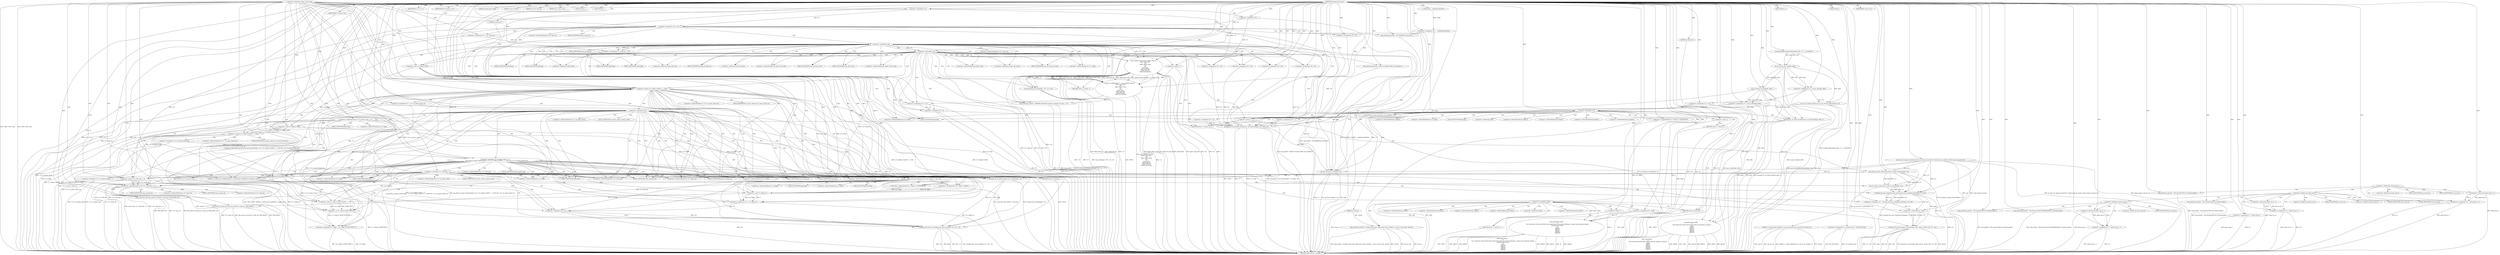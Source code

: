 digraph hostapd_notif_assoc {  
"1000116" [label = "(METHOD,hostapd_notif_assoc)" ]
"1000608" [label = "(METHOD_RETURN,int __fastcall)" ]
"1000117" [label = "(PARAM,hostapd_data *hapd)" ]
"1000118" [label = "(PARAM,const u8 *addr)" ]
"1000119" [label = "(PARAM,const u8 *req_ies)" ]
"1000120" [label = "(PARAM,size_t req_ies_len)" ]
"1000121" [label = "(PARAM,int reassoc)" ]
"1000138" [label = "(<operator>.assignment,v24 = __readfsqword(0x28u))" ]
"1000140" [label = "(__readfsqword,__readfsqword(0x28u))" ]
"1000143" [label = "(<operator>.logicalNot,!addr)" ]
"1000146" [label = "(wpa_printf,wpa_printf(2, \"hostapd_notif_assoc: Skip event with no address\", req_ies, req_ies_len, reassoc))" ]
"1000152" [label = "(RETURN,return -1;,return -1;)" ]
"1000153" [label = "(<operator>.minus,-1)" ]
"1000155" [label = "(<operator>.assignment,v9 = *addr)" ]
"1000160" [label = "(wpa_printf,wpa_printf(\n      2,\n      \"%s: Invalid SA=%02x:%02x:%02x:%02x:%02x:%02x in received indication - ignore this indication silently\",\n      \"hostapd_notif_assoc\",\n      v9,\n      addr[1],\n      addr[2],\n      addr[3],\n      addr[4],\n      addr[5]))" ]
"1000180" [label = "(RETURN,return 0;,return 0;)" ]
"1000181" [label = "(LITERAL,0,return 0;)" ]
"1000182" [label = "(hostapd_logger,hostapd_logger(hapd, addr, 1u, 2, \"associated\"))" ]
"1000188" [label = "(ieee802_11_parse_elems,ieee802_11_parse_elems(req_ies, req_ies_len, &elems, 0))" ]
"1000199" [label = "(<operator>.assignment,v12 = elems.wps_ie - 2)" ]
"1000201" [label = "(<operator>.subtraction,elems.wps_ie - 2)" ]
"1000206" [label = "(IDENTIFIER,L,)" ]
"1000207" [label = "(wpa_printf,wpa_printf(2, \"STA included WPS IE in (Re)AssocReq\"))" ]
"1000216" [label = "(<operator>.assignment,v12 = elems.rsn_ie - 2)" ]
"1000218" [label = "(<operator>.subtraction,elems.rsn_ie - 2)" ]
"1000223" [label = "(IDENTIFIER,L,)" ]
"1000224" [label = "(wpa_printf,wpa_printf(2, \"STA included RSN IE in (Re)AssocReq\"))" ]
"1000229" [label = "(<operator>.assignment,v12 = elems.wpa_ie)" ]
"1000239" [label = "(<operator>.assignment,v12 = elems.wpa_ie - 2)" ]
"1000241" [label = "(<operator>.subtraction,elems.wpa_ie - 2)" ]
"1000246" [label = "(IDENTIFIER,L,)" ]
"1000247" [label = "(wpa_printf,wpa_printf(2, \"STA included WPA IE in (Re)AssocReq\"))" ]
"1000252" [label = "(wpa_printf,wpa_printf(2, \"STA did not include WPS/RSN/WPA IE in (Re)AssocReq\"))" ]
"1000255" [label = "(IDENTIFIER,L,)" ]
"1000256" [label = "(<operator>.assignment,v14 = ap_get_sta(hapd, addr))" ]
"1000258" [label = "(ap_get_sta,ap_get_sta(hapd, addr))" ]
"1000261" [label = "(<operator>.assignment,v15 = v14)" ]
"1000265" [label = "(IDENTIFIER,v14,if ( v14 ))" ]
"1000267" [label = "(ap_sta_no_session_timeout,ap_sta_no_session_timeout(hapd, v14))" ]
"1000270" [label = "(accounting_sta_stop,accounting_sta_stop(hapd, v15))" ]
"1000273" [label = "(<operator>.assignment,v15->timeout_next = STA_NULLFUNC)" ]
"1000280" [label = "(<operator>.assignment,v15 = ap_sta_add(hapd, addr))" ]
"1000282" [label = "(ap_sta_add,ap_sta_add(hapd, addr))" ]
"1000286" [label = "(<operator>.logicalNot,!v15)" ]
"1000289" [label = "(hostapd_drv_sta_disassoc,hostapd_drv_sta_disassoc(hapd, addr, 5))" ]
"1000293" [label = "(RETURN,return -1;,return -1;)" ]
"1000294" [label = "(<operator>.minus,-1)" ]
"1000296" [label = "(<operators>.assignmentAnd,v15->flags &= 0xFFFECFFF)" ]
"1000302" [label = "(wpa_printf,wpa_printf(\n      3,\n      \"STA %02x:%02x:%02x:%02x:%02x:%02x not allowed to connect\",\n      *addr,\n      addr[1],\n      addr[2],\n      addr[3],\n      addr[4],\n      addr[5]))" ]
"1000322" [label = "(<operator>.assignment,v19 = 1)" ]
"1000326" [label = "(hostapd_drv_sta_disassoc,hostapd_drv_sta_disassoc(hapd, v15->addr, v19))" ]
"1000332" [label = "(ap_free_sta,ap_free_sta(hapd, v15))" ]
"1000335" [label = "(RETURN,return -1;,return -1;)" ]
"1000336" [label = "(<operator>.minus,-1)" ]
"1000338" [label = "(ap_copy_sta_supp_op_classes,ap_copy_sta_supp_op_classes(v15, elems.supp_op_classes, elems.supp_op_classes_len))" ]
"1000347" [label = "(<operator>.logicalNot,!hapd->conf->wpa)" ]
"1000355" [label = "(<operator>.logicalOr,!v12 || !v13)" ]
"1000356" [label = "(<operator>.logicalNot,!v12)" ]
"1000358" [label = "(<operator>.logicalNot,!v13)" ]
"1000361" [label = "(wpa_printf,wpa_printf(2, \"No WPA/RSN IE from STA\"))" ]
"1000364" [label = "(<operator>.assignment,v19 = 13)" ]
"1000368" [label = "(<operator>.assignment,v16 = v15->wpa_sm)" ]
"1000374" [label = "(<operator>.logicalNot,!v16)" ]
"1000377" [label = "(<operator>.assignment,v15->wpa_sm = v16)" ]
"1000383" [label = "(<operator>.logicalNot,!v16)" ]
"1000386" [label = "(wpa_printf,wpa_printf(5, \"Failed to initialize WPA state machine\"))" ]
"1000389" [label = "(RETURN,return -1;,return -1;)" ]
"1000390" [label = "(<operator>.minus,-1)" ]
"1000392" [label = "(<operator>.assignment,v17 = wpa_validate_wpa_ie(\n          hapd->wpa_auth,\n          v16,\n          hapd->iface->freq,\n          v12,\n          v13,\n          elems.mdie,\n          elems.mdie_len,\n          elems.owe_dh,\n          elems.owe_dh_len))" ]
"1000394" [label = "(wpa_validate_wpa_ie,wpa_validate_wpa_ie(\n          hapd->wpa_auth,\n          v16,\n          hapd->iface->freq,\n          v12,\n          v13,\n          elems.mdie,\n          elems.mdie_len,\n          elems.owe_dh,\n          elems.owe_dh_len))" ]
"1000419" [label = "(IDENTIFIER,v17,if ( v17 ))" ]
"1000421" [label = "(<operator>.assignment,v20 = v17)" ]
"1000424" [label = "(wpa_printf,wpa_printf(2, \"WPA/RSN information element rejected? (res %u)\", v17))" ]
"1000428" [label = "(wpa_hexdump,wpa_hexdump(2, \"IE\", v12, v13))" ]
"1000434" [label = "(IDENTIFIER,v20,switch ( v20 ))" ]
"1000437" [label = "(<operator>.assignment,v19 = 18)" ]
"1000442" [label = "(<operator>.assignment,v19 = 19)" ]
"1000447" [label = "(<operator>.assignment,v19 = 20)" ]
"1000452" [label = "(<operator>.assignment,v19 = 24)" ]
"1000456" [label = "(<operator>.notEquals,v20 != 8)" ]
"1000459" [label = "(<operator>.assignment,v19 = 13)" ]
"1000465" [label = "(<operator>.equals,(v15->flags & 0x402) == 1026)" ]
"1000466" [label = "(<operator>.and,v15->flags & 0x402)" ]
"1000473" [label = "(<operator>.assignment,v10 = v15->sa_query_timed_out)" ]
"1000479" [label = "(<operator>.logicalNot,!v10)" ]
"1000483" [label = "(<operator>.logicalOr,v15->sa_query_count <= 0\n        || (ap_check_sa_query_timeout(hapd, v15), (v15->flags & 0x402) == 1026) && !v15->sa_query_timed_out)" ]
"1000484" [label = "(<operator>.lessEqualsThan,v15->sa_query_count <= 0)" ]
"1000491" [label = "(ap_check_sa_query_timeout,ap_check_sa_query_timeout(hapd, v15))" ]
"1000494" [label = "(<operator>.equals,(v15->flags & 0x402) == 1026)" ]
"1000495" [label = "(<operator>.and,v15->flags & 0x402)" ]
"1000489" [label = "(<operator>.logicalAnd,(ap_check_sa_query_timeout(hapd, v15), (v15->flags & 0x402) == 1026) && !v15->sa_query_timed_out)" ]
"1000501" [label = "(<operator>.logicalNot,!v15->sa_query_timed_out)" ]
"1000507" [label = "(<operator>.notEquals,v15->auth_alg != 2)" ]
"1000514" [label = "(<operator>.logicalNot,!v15->sa_query_count)" ]
"1000518" [label = "(ap_sta_start_sa_query,ap_sta_start_sa_query(hapd, v15))" ]
"1000521" [label = "(<operator>.assignment,v21 = hostapd_eid_assoc_comeback_time(hapd, v15, buf))" ]
"1000523" [label = "(hostapd_eid_assoc_comeback_time,hostapd_eid_assoc_comeback_time(hapd, v15, buf))" ]
"1000527" [label = "(hostapd_sta_assoc,hostapd_sta_assoc(hapd, addr, reassoc, 0x1Eu, buf, v21 - buf))" ]
"1000533" [label = "(<operator>.subtraction,v21 - buf)" ]
"1000536" [label = "(RETURN,return v10;,return v10;)" ]
"1000537" [label = "(IDENTIFIER,v10,return v10;)" ]
"1000539" [label = "(wpa_auth_uses_mfp,wpa_auth_uses_mfp(v15->wpa_sm))" ]
"1000543" [label = "(<operators>.assignmentOr,v15->flags |= 0x400u)" ]
"1000549" [label = "(<operators>.assignmentAnd,v15->flags &= 0xFFFFFBFF)" ]
"1000555" [label = "(<operator>.assignment,v18 = v15->flags & 2)" ]
"1000557" [label = "(<operator>.and,v15->flags & 2)" ]
"1000562" [label = "(<operator>.assignment,v15->flags = v15->flags & 0xFFF7FFFF | 3)" ]
"1000566" [label = "(<operator>.or,v15->flags & 0xFFF7FFFF | 3)" ]
"1000567" [label = "(<operator>.and,v15->flags & 0xFFF7FFFF)" ]
"1000573" [label = "(hostapd_set_sta_flags,hostapd_set_sta_flags(hapd, v15))" ]
"1000577" [label = "(<operator>.logicalAnd,reassoc && v15->auth_alg == 2)" ]
"1000579" [label = "(<operator>.equals,v15->auth_alg == 2)" ]
"1000584" [label = "(wpa_auth_sm_event,wpa_auth_sm_event(v15->wpa_sm, WPA_ASSOC_FT))" ]
"1000590" [label = "(wpa_auth_sm_event,wpa_auth_sm_event(v15->wpa_sm, WPA_ASSOC))" ]
"1000595" [label = "(hostapd_new_assoc_sta,hostapd_new_assoc_sta(hapd, v15, v18 != 0))" ]
"1000598" [label = "(<operator>.notEquals,v18 != 0)" ]
"1000601" [label = "(ieee802_1x_notify_port_enabled,ieee802_1x_notify_port_enabled(v15->eapol_sm, 1))" ]
"1000606" [label = "(RETURN,return 0;,return 0;)" ]
"1000607" [label = "(LITERAL,0,return 0;)" ]
"1000157" [label = "(<operator>.indirection,*addr)" ]
"1000165" [label = "(<operator>.indirectIndexAccess,addr[1])" ]
"1000168" [label = "(<operator>.indirectIndexAccess,addr[2])" ]
"1000171" [label = "(<operator>.indirectIndexAccess,addr[3])" ]
"1000174" [label = "(<operator>.indirectIndexAccess,addr[4])" ]
"1000177" [label = "(<operator>.indirectIndexAccess,addr[5])" ]
"1000195" [label = "(<operator>.fieldAccess,elems.wps_ie)" ]
"1000202" [label = "(<operator>.fieldAccess,elems.wps_ie)" ]
"1000204" [label = "(FIELD_IDENTIFIER,wps_ie,wps_ie)" ]
"1000212" [label = "(<operator>.fieldAccess,elems.rsn_ie)" ]
"1000214" [label = "(FIELD_IDENTIFIER,rsn_ie,rsn_ie)" ]
"1000219" [label = "(<operator>.fieldAccess,elems.rsn_ie)" ]
"1000221" [label = "(FIELD_IDENTIFIER,rsn_ie,rsn_ie)" ]
"1000231" [label = "(<operator>.fieldAccess,elems.wpa_ie)" ]
"1000233" [label = "(FIELD_IDENTIFIER,wpa_ie,wpa_ie)" ]
"1000235" [label = "(<operator>.fieldAccess,elems.wpa_ie)" ]
"1000237" [label = "(FIELD_IDENTIFIER,wpa_ie,wpa_ie)" ]
"1000242" [label = "(<operator>.fieldAccess,elems.wpa_ie)" ]
"1000244" [label = "(FIELD_IDENTIFIER,wpa_ie,wpa_ie)" ]
"1000297" [label = "(<operator>.indirectFieldAccess,v15->flags)" ]
"1000299" [label = "(FIELD_IDENTIFIER,flags,flags)" ]
"1000305" [label = "(<operator>.indirection,*addr)" ]
"1000307" [label = "(<operator>.indirectIndexAccess,addr[1])" ]
"1000310" [label = "(<operator>.indirectIndexAccess,addr[2])" ]
"1000313" [label = "(<operator>.indirectIndexAccess,addr[3])" ]
"1000316" [label = "(<operator>.indirectIndexAccess,addr[4])" ]
"1000319" [label = "(<operator>.indirectIndexAccess,addr[5])" ]
"1000328" [label = "(<operator>.indirectFieldAccess,v15->addr)" ]
"1000330" [label = "(FIELD_IDENTIFIER,addr,addr)" ]
"1000370" [label = "(<operator>.indirectFieldAccess,v15->wpa_sm)" ]
"1000372" [label = "(FIELD_IDENTIFIER,wpa_sm,wpa_sm)" ]
"1000378" [label = "(<operator>.indirectFieldAccess,v15->wpa_sm)" ]
"1000380" [label = "(FIELD_IDENTIFIER,wpa_sm,wpa_sm)" ]
"1000395" [label = "(<operator>.indirectFieldAccess,hapd->wpa_auth)" ]
"1000397" [label = "(FIELD_IDENTIFIER,wpa_auth,wpa_auth)" ]
"1000399" [label = "(<operator>.indirectFieldAccess,hapd->iface->freq)" ]
"1000400" [label = "(<operator>.indirectFieldAccess,hapd->iface)" ]
"1000402" [label = "(FIELD_IDENTIFIER,iface,iface)" ]
"1000403" [label = "(FIELD_IDENTIFIER,freq,freq)" ]
"1000406" [label = "(<operator>.fieldAccess,elems.mdie)" ]
"1000408" [label = "(FIELD_IDENTIFIER,mdie,mdie)" ]
"1000409" [label = "(<operator>.fieldAccess,elems.mdie_len)" ]
"1000411" [label = "(FIELD_IDENTIFIER,mdie_len,mdie_len)" ]
"1000412" [label = "(<operator>.fieldAccess,elems.owe_dh)" ]
"1000414" [label = "(FIELD_IDENTIFIER,owe_dh,owe_dh)" ]
"1000415" [label = "(<operator>.fieldAccess,elems.owe_dh_len)" ]
"1000417" [label = "(FIELD_IDENTIFIER,owe_dh_len,owe_dh_len)" ]
"1000467" [label = "(<operator>.indirectFieldAccess,v15->flags)" ]
"1000469" [label = "(FIELD_IDENTIFIER,flags,flags)" ]
"1000475" [label = "(<operator>.indirectFieldAccess,v15->sa_query_timed_out)" ]
"1000477" [label = "(FIELD_IDENTIFIER,sa_query_timed_out,sa_query_timed_out)" ]
"1000485" [label = "(<operator>.indirectFieldAccess,v15->sa_query_count)" ]
"1000487" [label = "(FIELD_IDENTIFIER,sa_query_count,sa_query_count)" ]
"1000496" [label = "(<operator>.indirectFieldAccess,v15->flags)" ]
"1000498" [label = "(FIELD_IDENTIFIER,flags,flags)" ]
"1000502" [label = "(<operator>.indirectFieldAccess,v15->sa_query_timed_out)" ]
"1000504" [label = "(FIELD_IDENTIFIER,sa_query_timed_out,sa_query_timed_out)" ]
"1000508" [label = "(<operator>.indirectFieldAccess,v15->auth_alg)" ]
"1000510" [label = "(FIELD_IDENTIFIER,auth_alg,auth_alg)" ]
"1000515" [label = "(<operator>.indirectFieldAccess,v15->sa_query_count)" ]
"1000517" [label = "(FIELD_IDENTIFIER,sa_query_count,sa_query_count)" ]
"1000540" [label = "(<operator>.indirectFieldAccess,v15->wpa_sm)" ]
"1000542" [label = "(FIELD_IDENTIFIER,wpa_sm,wpa_sm)" ]
"1000544" [label = "(<operator>.indirectFieldAccess,v15->flags)" ]
"1000546" [label = "(FIELD_IDENTIFIER,flags,flags)" ]
"1000550" [label = "(<operator>.indirectFieldAccess,v15->flags)" ]
"1000552" [label = "(FIELD_IDENTIFIER,flags,flags)" ]
"1000558" [label = "(<operator>.indirectFieldAccess,v15->flags)" ]
"1000560" [label = "(FIELD_IDENTIFIER,flags,flags)" ]
"1000563" [label = "(<operator>.indirectFieldAccess,v15->flags)" ]
"1000565" [label = "(FIELD_IDENTIFIER,flags,flags)" ]
"1000568" [label = "(<operator>.indirectFieldAccess,v15->flags)" ]
"1000570" [label = "(FIELD_IDENTIFIER,flags,flags)" ]
"1000580" [label = "(<operator>.indirectFieldAccess,v15->auth_alg)" ]
"1000582" [label = "(FIELD_IDENTIFIER,auth_alg,auth_alg)" ]
"1000585" [label = "(<operator>.indirectFieldAccess,v15->wpa_sm)" ]
"1000587" [label = "(FIELD_IDENTIFIER,wpa_sm,wpa_sm)" ]
"1000591" [label = "(<operator>.indirectFieldAccess,v15->wpa_sm)" ]
"1000593" [label = "(FIELD_IDENTIFIER,wpa_sm,wpa_sm)" ]
"1000602" [label = "(<operator>.indirectFieldAccess,v15->eapol_sm)" ]
"1000604" [label = "(FIELD_IDENTIFIER,eapol_sm,eapol_sm)" ]
  "1000152" -> "1000608"  [ label = "DDG: <RET>"] 
  "1000180" -> "1000608"  [ label = "DDG: <RET>"] 
  "1000389" -> "1000608"  [ label = "DDG: <RET>"] 
  "1000536" -> "1000608"  [ label = "DDG: <RET>"] 
  "1000533" -> "1000608"  [ label = "DDG: v21"] 
  "1000527" -> "1000608"  [ label = "DDG: hostapd_sta_assoc(hapd, addr, reassoc, 0x1Eu, buf, v21 - buf)"] 
  "1000294" -> "1000608"  [ label = "DDG: -1"] 
  "1000160" -> "1000608"  [ label = "DDG: v9"] 
  "1000258" -> "1000608"  [ label = "DDG: addr"] 
  "1000527" -> "1000608"  [ label = "DDG: reassoc"] 
  "1000289" -> "1000608"  [ label = "DDG: hostapd_drv_sta_disassoc(hapd, addr, 5)"] 
  "1000143" -> "1000608"  [ label = "DDG: addr"] 
  "1000494" -> "1000608"  [ label = "DDG: v15->flags & 0x402"] 
  "1000267" -> "1000608"  [ label = "DDG: ap_sta_no_session_timeout(hapd, v14)"] 
  "1000216" -> "1000608"  [ label = "DDG: elems.rsn_ie - 2"] 
  "1000527" -> "1000608"  [ label = "DDG: v21 - buf"] 
  "1000143" -> "1000608"  [ label = "DDG: !addr"] 
  "1000424" -> "1000608"  [ label = "DDG: wpa_printf(2, \"WPA/RSN information element rejected? (res %u)\", v17)"] 
  "1000518" -> "1000608"  [ label = "DDG: ap_sta_start_sa_query(hapd, v15)"] 
  "1000392" -> "1000608"  [ label = "DDG: wpa_validate_wpa_ie(\n          hapd->wpa_auth,\n          v16,\n          hapd->iface->freq,\n          v12,\n          v13,\n          elems.mdie,\n          elems.mdie_len,\n          elems.owe_dh,\n          elems.owe_dh_len)"] 
  "1000566" -> "1000608"  [ label = "DDG: v15->flags & 0xFFF7FFFF"] 
  "1000199" -> "1000608"  [ label = "DDG: v12"] 
  "1000347" -> "1000608"  [ label = "DDG: hapd->conf->wpa"] 
  "1000577" -> "1000608"  [ label = "DDG: reassoc"] 
  "1000302" -> "1000608"  [ label = "DDG: addr[4]"] 
  "1000188" -> "1000608"  [ label = "DDG: &elems"] 
  "1000374" -> "1000608"  [ label = "DDG: !v16"] 
  "1000501" -> "1000608"  [ label = "DDG: v15->sa_query_timed_out"] 
  "1000584" -> "1000608"  [ label = "DDG: wpa_auth_sm_event(v15->wpa_sm, WPA_ASSOC_FT)"] 
  "1000138" -> "1000608"  [ label = "DDG: v24"] 
  "1000302" -> "1000608"  [ label = "DDG: addr[1]"] 
  "1000495" -> "1000608"  [ label = "DDG: v15->flags"] 
  "1000523" -> "1000608"  [ label = "DDG: v15"] 
  "1000188" -> "1000608"  [ label = "DDG: req_ies"] 
  "1000302" -> "1000608"  [ label = "DDG: addr[5]"] 
  "1000514" -> "1000608"  [ label = "DDG: v15->sa_query_count"] 
  "1000601" -> "1000608"  [ label = "DDG: v15->eapol_sm"] 
  "1000160" -> "1000608"  [ label = "DDG: addr[4]"] 
  "1000267" -> "1000608"  [ label = "DDG: v14"] 
  "1000539" -> "1000608"  [ label = "DDG: wpa_auth_uses_mfp(v15->wpa_sm)"] 
  "1000256" -> "1000608"  [ label = "DDG: ap_get_sta(hapd, addr)"] 
  "1000394" -> "1000608"  [ label = "DDG: elems.owe_dh_len"] 
  "1000428" -> "1000608"  [ label = "DDG: v12"] 
  "1000421" -> "1000608"  [ label = "DDG: v20"] 
  "1000590" -> "1000608"  [ label = "DDG: WPA_ASSOC"] 
  "1000155" -> "1000608"  [ label = "DDG: *addr"] 
  "1000332" -> "1000608"  [ label = "DDG: v15"] 
  "1000229" -> "1000608"  [ label = "DDG: v12"] 
  "1000514" -> "1000608"  [ label = "DDG: !v15->sa_query_count"] 
  "1000302" -> "1000608"  [ label = "DDG: addr[3]"] 
  "1000216" -> "1000608"  [ label = "DDG: v12"] 
  "1000392" -> "1000608"  [ label = "DDG: v17"] 
  "1000577" -> "1000608"  [ label = "DDG: reassoc && v15->auth_alg == 2"] 
  "1000394" -> "1000608"  [ label = "DDG: elems.mdie"] 
  "1000595" -> "1000608"  [ label = "DDG: v15"] 
  "1000573" -> "1000608"  [ label = "DDG: hostapd_set_sta_flags(hapd, v15)"] 
  "1000289" -> "1000608"  [ label = "DDG: hapd"] 
  "1000577" -> "1000608"  [ label = "DDG: v15->auth_alg == 2"] 
  "1000121" -> "1000608"  [ label = "DDG: reassoc"] 
  "1000273" -> "1000608"  [ label = "DDG: v15->timeout_next"] 
  "1000483" -> "1000608"  [ label = "DDG: v15->sa_query_count <= 0\n        || (ap_check_sa_query_timeout(hapd, v15), (v15->flags & 0x402) == 1026) && !v15->sa_query_timed_out"] 
  "1000355" -> "1000608"  [ label = "DDG: !v12 || !v13"] 
  "1000355" -> "1000608"  [ label = "DDG: !v12"] 
  "1000383" -> "1000608"  [ label = "DDG: v16"] 
  "1000489" -> "1000608"  [ label = "DDG: !v15->sa_query_timed_out"] 
  "1000368" -> "1000608"  [ label = "DDG: v15->wpa_sm"] 
  "1000465" -> "1000608"  [ label = "DDG: (v15->flags & 0x402) == 1026"] 
  "1000270" -> "1000608"  [ label = "DDG: accounting_sta_stop(hapd, v15)"] 
  "1000153" -> "1000608"  [ label = "DDG: -1"] 
  "1000456" -> "1000608"  [ label = "DDG: v20"] 
  "1000584" -> "1000608"  [ label = "DDG: WPA_ASSOC_FT"] 
  "1000239" -> "1000608"  [ label = "DDG: elems.wpa_ie - 2"] 
  "1000302" -> "1000608"  [ label = "DDG: wpa_printf(\n      3,\n      \"STA %02x:%02x:%02x:%02x:%02x:%02x not allowed to connect\",\n      *addr,\n      addr[1],\n      addr[2],\n      addr[3],\n      addr[4],\n      addr[5])"] 
  "1000224" -> "1000608"  [ label = "DDG: wpa_printf(2, \"STA included RSN IE in (Re)AssocReq\")"] 
  "1000146" -> "1000608"  [ label = "DDG: req_ies_len"] 
  "1000521" -> "1000608"  [ label = "DDG: hostapd_eid_assoc_comeback_time(hapd, v15, buf)"] 
  "1000146" -> "1000608"  [ label = "DDG: req_ies"] 
  "1000479" -> "1000608"  [ label = "DDG: v10"] 
  "1000182" -> "1000608"  [ label = "DDG: hostapd_logger(hapd, addr, 1u, 2, \"associated\")"] 
  "1000302" -> "1000608"  [ label = "DDG: addr[2]"] 
  "1000280" -> "1000608"  [ label = "DDG: ap_sta_add(hapd, addr)"] 
  "1000247" -> "1000608"  [ label = "DDG: wpa_printf(2, \"STA included WPA IE in (Re)AssocReq\")"] 
  "1000188" -> "1000608"  [ label = "DDG: req_ies_len"] 
  "1000527" -> "1000608"  [ label = "DDG: hapd"] 
  "1000473" -> "1000608"  [ label = "DDG: v15->sa_query_timed_out"] 
  "1000273" -> "1000608"  [ label = "DDG: STA_NULLFUNC"] 
  "1000507" -> "1000608"  [ label = "DDG: v15->auth_alg"] 
  "1000261" -> "1000608"  [ label = "DDG: v14"] 
  "1000590" -> "1000608"  [ label = "DDG: v15->wpa_sm"] 
  "1000377" -> "1000608"  [ label = "DDG: v15->wpa_sm"] 
  "1000601" -> "1000608"  [ label = "DDG: ieee802_1x_notify_port_enabled(v15->eapol_sm, 1)"] 
  "1000595" -> "1000608"  [ label = "DDG: hapd"] 
  "1000394" -> "1000608"  [ label = "DDG: hapd->wpa_auth"] 
  "1000361" -> "1000608"  [ label = "DDG: wpa_printf(2, \"No WPA/RSN IE from STA\")"] 
  "1000207" -> "1000608"  [ label = "DDG: wpa_printf(2, \"STA included WPS IE in (Re)AssocReq\")"] 
  "1000358" -> "1000608"  [ label = "DDG: v13"] 
  "1000584" -> "1000608"  [ label = "DDG: v15->wpa_sm"] 
  "1000338" -> "1000608"  [ label = "DDG: elems.supp_op_classes_len"] 
  "1000252" -> "1000608"  [ label = "DDG: wpa_printf(2, \"STA did not include WPS/RSN/WPA IE in (Re)AssocReq\")"] 
  "1000289" -> "1000608"  [ label = "DDG: addr"] 
  "1000286" -> "1000608"  [ label = "DDG: !v15"] 
  "1000229" -> "1000608"  [ label = "DDG: elems.wpa_ie"] 
  "1000598" -> "1000608"  [ label = "DDG: v18"] 
  "1000286" -> "1000608"  [ label = "DDG: v15"] 
  "1000332" -> "1000608"  [ label = "DDG: ap_free_sta(hapd, v15)"] 
  "1000160" -> "1000608"  [ label = "DDG: addr[3]"] 
  "1000188" -> "1000608"  [ label = "DDG: ieee802_11_parse_elems(req_ies, req_ies_len, &elems, 0)"] 
  "1000394" -> "1000608"  [ label = "DDG: v16"] 
  "1000394" -> "1000608"  [ label = "DDG: v12"] 
  "1000479" -> "1000608"  [ label = "DDG: !v10"] 
  "1000491" -> "1000608"  [ label = "DDG: ap_check_sa_query_timeout(hapd, v15)"] 
  "1000527" -> "1000608"  [ label = "DDG: buf"] 
  "1000507" -> "1000608"  [ label = "DDG: v15->auth_alg != 2"] 
  "1000562" -> "1000608"  [ label = "DDG: v15->flags"] 
  "1000527" -> "1000608"  [ label = "DDG: addr"] 
  "1000326" -> "1000608"  [ label = "DDG: v15->addr"] 
  "1000336" -> "1000608"  [ label = "DDG: -1"] 
  "1000555" -> "1000608"  [ label = "DDG: v15->flags & 2"] 
  "1000483" -> "1000608"  [ label = "DDG: (ap_check_sa_query_timeout(hapd, v15), (v15->flags & 0x402) == 1026) && !v15->sa_query_timed_out"] 
  "1000199" -> "1000608"  [ label = "DDG: elems.wps_ie - 2"] 
  "1000562" -> "1000608"  [ label = "DDG: v15->flags & 0xFFF7FFFF | 3"] 
  "1000466" -> "1000608"  [ label = "DDG: v15->flags"] 
  "1000160" -> "1000608"  [ label = "DDG: addr[5]"] 
  "1000428" -> "1000608"  [ label = "DDG: v13"] 
  "1000483" -> "1000608"  [ label = "DDG: v15->sa_query_count <= 0"] 
  "1000338" -> "1000608"  [ label = "DDG: v15"] 
  "1000428" -> "1000608"  [ label = "DDG: wpa_hexdump(2, \"IE\", v12, v13)"] 
  "1000241" -> "1000608"  [ label = "DDG: elems.wpa_ie"] 
  "1000494" -> "1000608"  [ label = "DDG: (v15->flags & 0x402) == 1026"] 
  "1000590" -> "1000608"  [ label = "DDG: wpa_auth_sm_event(v15->wpa_sm, WPA_ASSOC)"] 
  "1000394" -> "1000608"  [ label = "DDG: elems.mdie_len"] 
  "1000347" -> "1000608"  [ label = "DDG: !hapd->conf->wpa"] 
  "1000138" -> "1000608"  [ label = "DDG: __readfsqword(0x28u)"] 
  "1000394" -> "1000608"  [ label = "DDG: elems.owe_dh"] 
  "1000302" -> "1000608"  [ label = "DDG: *addr"] 
  "1000383" -> "1000608"  [ label = "DDG: !v16"] 
  "1000356" -> "1000608"  [ label = "DDG: v12"] 
  "1000282" -> "1000608"  [ label = "DDG: addr"] 
  "1000595" -> "1000608"  [ label = "DDG: v18 != 0"] 
  "1000394" -> "1000608"  [ label = "DDG: v13"] 
  "1000394" -> "1000608"  [ label = "DDG: hapd->iface->freq"] 
  "1000160" -> "1000608"  [ label = "DDG: wpa_printf(\n      2,\n      \"%s: Invalid SA=%02x:%02x:%02x:%02x:%02x:%02x in received indication - ignore this indication silently\",\n      \"hostapd_notif_assoc\",\n      v9,\n      addr[1],\n      addr[2],\n      addr[3],\n      addr[4],\n      addr[5])"] 
  "1000338" -> "1000608"  [ label = "DDG: elems.supp_op_classes"] 
  "1000579" -> "1000608"  [ label = "DDG: v15->auth_alg"] 
  "1000326" -> "1000608"  [ label = "DDG: hostapd_drv_sta_disassoc(hapd, v15->addr, v19)"] 
  "1000595" -> "1000608"  [ label = "DDG: hostapd_new_assoc_sta(hapd, v15, v18 != 0)"] 
  "1000296" -> "1000608"  [ label = "DDG: v15->flags"] 
  "1000465" -> "1000608"  [ label = "DDG: v15->flags & 0x402"] 
  "1000484" -> "1000608"  [ label = "DDG: v15->sa_query_count"] 
  "1000201" -> "1000608"  [ label = "DDG: elems.wps_ie"] 
  "1000146" -> "1000608"  [ label = "DDG: wpa_printf(2, \"hostapd_notif_assoc: Skip event with no address\", req_ies, req_ies_len, reassoc)"] 
  "1000239" -> "1000608"  [ label = "DDG: v12"] 
  "1000456" -> "1000608"  [ label = "DDG: v20 != 8"] 
  "1000338" -> "1000608"  [ label = "DDG: ap_copy_sta_supp_op_classes(v15, elems.supp_op_classes, elems.supp_op_classes_len)"] 
  "1000160" -> "1000608"  [ label = "DDG: addr[2]"] 
  "1000386" -> "1000608"  [ label = "DDG: wpa_printf(5, \"Failed to initialize WPA state machine\")"] 
  "1000160" -> "1000608"  [ label = "DDG: addr[1]"] 
  "1000390" -> "1000608"  [ label = "DDG: -1"] 
  "1000218" -> "1000608"  [ label = "DDG: elems.rsn_ie"] 
  "1000146" -> "1000608"  [ label = "DDG: reassoc"] 
  "1000355" -> "1000608"  [ label = "DDG: !v13"] 
  "1000424" -> "1000608"  [ label = "DDG: v17"] 
  "1000332" -> "1000608"  [ label = "DDG: hapd"] 
  "1000326" -> "1000608"  [ label = "DDG: v19"] 
  "1000335" -> "1000608"  [ label = "DDG: <RET>"] 
  "1000293" -> "1000608"  [ label = "DDG: <RET>"] 
  "1000606" -> "1000608"  [ label = "DDG: <RET>"] 
  "1000116" -> "1000117"  [ label = "DDG: "] 
  "1000116" -> "1000118"  [ label = "DDG: "] 
  "1000116" -> "1000119"  [ label = "DDG: "] 
  "1000116" -> "1000120"  [ label = "DDG: "] 
  "1000116" -> "1000121"  [ label = "DDG: "] 
  "1000140" -> "1000138"  [ label = "DDG: 0x28u"] 
  "1000116" -> "1000138"  [ label = "DDG: "] 
  "1000116" -> "1000140"  [ label = "DDG: "] 
  "1000116" -> "1000143"  [ label = "DDG: "] 
  "1000116" -> "1000146"  [ label = "DDG: "] 
  "1000121" -> "1000146"  [ label = "DDG: reassoc"] 
  "1000153" -> "1000152"  [ label = "DDG: -1"] 
  "1000116" -> "1000153"  [ label = "DDG: "] 
  "1000116" -> "1000155"  [ label = "DDG: "] 
  "1000116" -> "1000160"  [ label = "DDG: "] 
  "1000155" -> "1000160"  [ label = "DDG: v9"] 
  "1000143" -> "1000160"  [ label = "DDG: addr"] 
  "1000181" -> "1000180"  [ label = "DDG: 0"] 
  "1000116" -> "1000180"  [ label = "DDG: "] 
  "1000116" -> "1000181"  [ label = "DDG: "] 
  "1000116" -> "1000182"  [ label = "DDG: "] 
  "1000116" -> "1000188"  [ label = "DDG: "] 
  "1000201" -> "1000199"  [ label = "DDG: elems.wps_ie"] 
  "1000201" -> "1000199"  [ label = "DDG: 2"] 
  "1000116" -> "1000199"  [ label = "DDG: "] 
  "1000116" -> "1000201"  [ label = "DDG: "] 
  "1000116" -> "1000206"  [ label = "DDG: "] 
  "1000116" -> "1000207"  [ label = "DDG: "] 
  "1000218" -> "1000216"  [ label = "DDG: elems.rsn_ie"] 
  "1000218" -> "1000216"  [ label = "DDG: 2"] 
  "1000116" -> "1000216"  [ label = "DDG: "] 
  "1000116" -> "1000218"  [ label = "DDG: "] 
  "1000116" -> "1000223"  [ label = "DDG: "] 
  "1000116" -> "1000224"  [ label = "DDG: "] 
  "1000116" -> "1000229"  [ label = "DDG: "] 
  "1000241" -> "1000239"  [ label = "DDG: elems.wpa_ie"] 
  "1000241" -> "1000239"  [ label = "DDG: 2"] 
  "1000116" -> "1000239"  [ label = "DDG: "] 
  "1000116" -> "1000241"  [ label = "DDG: "] 
  "1000116" -> "1000246"  [ label = "DDG: "] 
  "1000116" -> "1000247"  [ label = "DDG: "] 
  "1000116" -> "1000252"  [ label = "DDG: "] 
  "1000116" -> "1000255"  [ label = "DDG: "] 
  "1000258" -> "1000256"  [ label = "DDG: hapd"] 
  "1000258" -> "1000256"  [ label = "DDG: addr"] 
  "1000116" -> "1000256"  [ label = "DDG: "] 
  "1000182" -> "1000258"  [ label = "DDG: hapd"] 
  "1000116" -> "1000258"  [ label = "DDG: "] 
  "1000182" -> "1000258"  [ label = "DDG: addr"] 
  "1000256" -> "1000261"  [ label = "DDG: v14"] 
  "1000116" -> "1000261"  [ label = "DDG: "] 
  "1000116" -> "1000265"  [ label = "DDG: "] 
  "1000258" -> "1000267"  [ label = "DDG: hapd"] 
  "1000116" -> "1000267"  [ label = "DDG: "] 
  "1000256" -> "1000267"  [ label = "DDG: v14"] 
  "1000267" -> "1000270"  [ label = "DDG: hapd"] 
  "1000116" -> "1000270"  [ label = "DDG: "] 
  "1000261" -> "1000270"  [ label = "DDG: v15"] 
  "1000116" -> "1000273"  [ label = "DDG: "] 
  "1000282" -> "1000280"  [ label = "DDG: hapd"] 
  "1000282" -> "1000280"  [ label = "DDG: addr"] 
  "1000116" -> "1000280"  [ label = "DDG: "] 
  "1000258" -> "1000282"  [ label = "DDG: hapd"] 
  "1000116" -> "1000282"  [ label = "DDG: "] 
  "1000258" -> "1000282"  [ label = "DDG: addr"] 
  "1000280" -> "1000286"  [ label = "DDG: v15"] 
  "1000116" -> "1000286"  [ label = "DDG: "] 
  "1000282" -> "1000289"  [ label = "DDG: hapd"] 
  "1000116" -> "1000289"  [ label = "DDG: "] 
  "1000282" -> "1000289"  [ label = "DDG: addr"] 
  "1000294" -> "1000293"  [ label = "DDG: -1"] 
  "1000116" -> "1000294"  [ label = "DDG: "] 
  "1000116" -> "1000296"  [ label = "DDG: "] 
  "1000116" -> "1000302"  [ label = "DDG: "] 
  "1000258" -> "1000302"  [ label = "DDG: addr"] 
  "1000282" -> "1000302"  [ label = "DDG: addr"] 
  "1000116" -> "1000322"  [ label = "DDG: "] 
  "1000282" -> "1000326"  [ label = "DDG: hapd"] 
  "1000270" -> "1000326"  [ label = "DDG: hapd"] 
  "1000116" -> "1000326"  [ label = "DDG: "] 
  "1000322" -> "1000326"  [ label = "DDG: v19"] 
  "1000447" -> "1000326"  [ label = "DDG: v19"] 
  "1000437" -> "1000326"  [ label = "DDG: v19"] 
  "1000364" -> "1000326"  [ label = "DDG: v19"] 
  "1000452" -> "1000326"  [ label = "DDG: v19"] 
  "1000442" -> "1000326"  [ label = "DDG: v19"] 
  "1000459" -> "1000326"  [ label = "DDG: v19"] 
  "1000326" -> "1000332"  [ label = "DDG: hapd"] 
  "1000116" -> "1000332"  [ label = "DDG: "] 
  "1000270" -> "1000332"  [ label = "DDG: v15"] 
  "1000286" -> "1000332"  [ label = "DDG: v15"] 
  "1000338" -> "1000332"  [ label = "DDG: v15"] 
  "1000336" -> "1000335"  [ label = "DDG: -1"] 
  "1000116" -> "1000336"  [ label = "DDG: "] 
  "1000116" -> "1000338"  [ label = "DDG: "] 
  "1000356" -> "1000355"  [ label = "DDG: v12"] 
  "1000116" -> "1000356"  [ label = "DDG: "] 
  "1000358" -> "1000355"  [ label = "DDG: v13"] 
  "1000116" -> "1000358"  [ label = "DDG: "] 
  "1000116" -> "1000361"  [ label = "DDG: "] 
  "1000116" -> "1000364"  [ label = "DDG: "] 
  "1000116" -> "1000368"  [ label = "DDG: "] 
  "1000368" -> "1000374"  [ label = "DDG: v16"] 
  "1000116" -> "1000374"  [ label = "DDG: "] 
  "1000374" -> "1000377"  [ label = "DDG: v16"] 
  "1000116" -> "1000377"  [ label = "DDG: "] 
  "1000116" -> "1000383"  [ label = "DDG: "] 
  "1000374" -> "1000383"  [ label = "DDG: v16"] 
  "1000116" -> "1000386"  [ label = "DDG: "] 
  "1000390" -> "1000389"  [ label = "DDG: -1"] 
  "1000116" -> "1000390"  [ label = "DDG: "] 
  "1000394" -> "1000392"  [ label = "DDG: v13"] 
  "1000394" -> "1000392"  [ label = "DDG: elems.mdie_len"] 
  "1000394" -> "1000392"  [ label = "DDG: elems.mdie"] 
  "1000394" -> "1000392"  [ label = "DDG: hapd->iface->freq"] 
  "1000394" -> "1000392"  [ label = "DDG: elems.owe_dh"] 
  "1000394" -> "1000392"  [ label = "DDG: hapd->wpa_auth"] 
  "1000394" -> "1000392"  [ label = "DDG: elems.owe_dh_len"] 
  "1000394" -> "1000392"  [ label = "DDG: v12"] 
  "1000394" -> "1000392"  [ label = "DDG: v16"] 
  "1000116" -> "1000392"  [ label = "DDG: "] 
  "1000383" -> "1000394"  [ label = "DDG: v16"] 
  "1000374" -> "1000394"  [ label = "DDG: v16"] 
  "1000116" -> "1000394"  [ label = "DDG: "] 
  "1000356" -> "1000394"  [ label = "DDG: v12"] 
  "1000358" -> "1000394"  [ label = "DDG: v13"] 
  "1000116" -> "1000419"  [ label = "DDG: "] 
  "1000392" -> "1000421"  [ label = "DDG: v17"] 
  "1000116" -> "1000421"  [ label = "DDG: "] 
  "1000116" -> "1000424"  [ label = "DDG: "] 
  "1000392" -> "1000424"  [ label = "DDG: v17"] 
  "1000116" -> "1000428"  [ label = "DDG: "] 
  "1000394" -> "1000428"  [ label = "DDG: v12"] 
  "1000394" -> "1000428"  [ label = "DDG: v13"] 
  "1000116" -> "1000434"  [ label = "DDG: "] 
  "1000116" -> "1000437"  [ label = "DDG: "] 
  "1000116" -> "1000442"  [ label = "DDG: "] 
  "1000116" -> "1000447"  [ label = "DDG: "] 
  "1000116" -> "1000452"  [ label = "DDG: "] 
  "1000421" -> "1000456"  [ label = "DDG: v20"] 
  "1000116" -> "1000456"  [ label = "DDG: "] 
  "1000116" -> "1000459"  [ label = "DDG: "] 
  "1000466" -> "1000465"  [ label = "DDG: v15->flags"] 
  "1000466" -> "1000465"  [ label = "DDG: 0x402"] 
  "1000116" -> "1000466"  [ label = "DDG: "] 
  "1000116" -> "1000465"  [ label = "DDG: "] 
  "1000116" -> "1000473"  [ label = "DDG: "] 
  "1000473" -> "1000479"  [ label = "DDG: v10"] 
  "1000116" -> "1000479"  [ label = "DDG: "] 
  "1000484" -> "1000483"  [ label = "DDG: v15->sa_query_count"] 
  "1000484" -> "1000483"  [ label = "DDG: 0"] 
  "1000116" -> "1000484"  [ label = "DDG: "] 
  "1000489" -> "1000483"  [ label = "DDG: !v15->sa_query_timed_out"] 
  "1000116" -> "1000491"  [ label = "DDG: "] 
  "1000338" -> "1000491"  [ label = "DDG: v15"] 
  "1000495" -> "1000494"  [ label = "DDG: v15->flags"] 
  "1000495" -> "1000494"  [ label = "DDG: 0x402"] 
  "1000466" -> "1000495"  [ label = "DDG: v15->flags"] 
  "1000116" -> "1000495"  [ label = "DDG: "] 
  "1000116" -> "1000494"  [ label = "DDG: "] 
  "1000501" -> "1000489"  [ label = "DDG: v15->sa_query_timed_out"] 
  "1000116" -> "1000507"  [ label = "DDG: "] 
  "1000484" -> "1000514"  [ label = "DDG: v15->sa_query_count"] 
  "1000491" -> "1000518"  [ label = "DDG: hapd"] 
  "1000116" -> "1000518"  [ label = "DDG: "] 
  "1000338" -> "1000518"  [ label = "DDG: v15"] 
  "1000491" -> "1000518"  [ label = "DDG: v15"] 
  "1000523" -> "1000521"  [ label = "DDG: hapd"] 
  "1000523" -> "1000521"  [ label = "DDG: v15"] 
  "1000523" -> "1000521"  [ label = "DDG: buf"] 
  "1000116" -> "1000521"  [ label = "DDG: "] 
  "1000491" -> "1000523"  [ label = "DDG: hapd"] 
  "1000518" -> "1000523"  [ label = "DDG: hapd"] 
  "1000116" -> "1000523"  [ label = "DDG: "] 
  "1000518" -> "1000523"  [ label = "DDG: v15"] 
  "1000338" -> "1000523"  [ label = "DDG: v15"] 
  "1000491" -> "1000523"  [ label = "DDG: v15"] 
  "1000523" -> "1000527"  [ label = "DDG: hapd"] 
  "1000116" -> "1000527"  [ label = "DDG: "] 
  "1000533" -> "1000527"  [ label = "DDG: buf"] 
  "1000533" -> "1000527"  [ label = "DDG: v21"] 
  "1000521" -> "1000533"  [ label = "DDG: v21"] 
  "1000116" -> "1000533"  [ label = "DDG: "] 
  "1000523" -> "1000533"  [ label = "DDG: buf"] 
  "1000537" -> "1000536"  [ label = "DDG: v10"] 
  "1000479" -> "1000536"  [ label = "DDG: v10"] 
  "1000116" -> "1000537"  [ label = "DDG: "] 
  "1000377" -> "1000539"  [ label = "DDG: v15->wpa_sm"] 
  "1000116" -> "1000543"  [ label = "DDG: "] 
  "1000495" -> "1000543"  [ label = "DDG: v15->flags"] 
  "1000466" -> "1000543"  [ label = "DDG: v15->flags"] 
  "1000116" -> "1000549"  [ label = "DDG: "] 
  "1000495" -> "1000549"  [ label = "DDG: v15->flags"] 
  "1000466" -> "1000549"  [ label = "DDG: v15->flags"] 
  "1000557" -> "1000555"  [ label = "DDG: v15->flags"] 
  "1000557" -> "1000555"  [ label = "DDG: 2"] 
  "1000116" -> "1000555"  [ label = "DDG: "] 
  "1000543" -> "1000557"  [ label = "DDG: v15->flags"] 
  "1000549" -> "1000557"  [ label = "DDG: v15->flags"] 
  "1000116" -> "1000557"  [ label = "DDG: "] 
  "1000566" -> "1000562"  [ label = "DDG: v15->flags & 0xFFF7FFFF"] 
  "1000566" -> "1000562"  [ label = "DDG: 3"] 
  "1000567" -> "1000566"  [ label = "DDG: v15->flags"] 
  "1000567" -> "1000566"  [ label = "DDG: 0xFFF7FFFF"] 
  "1000557" -> "1000567"  [ label = "DDG: v15->flags"] 
  "1000116" -> "1000567"  [ label = "DDG: "] 
  "1000116" -> "1000566"  [ label = "DDG: "] 
  "1000491" -> "1000573"  [ label = "DDG: hapd"] 
  "1000116" -> "1000573"  [ label = "DDG: "] 
  "1000338" -> "1000573"  [ label = "DDG: v15"] 
  "1000491" -> "1000573"  [ label = "DDG: v15"] 
  "1000116" -> "1000577"  [ label = "DDG: "] 
  "1000579" -> "1000577"  [ label = "DDG: v15->auth_alg"] 
  "1000579" -> "1000577"  [ label = "DDG: 2"] 
  "1000507" -> "1000579"  [ label = "DDG: v15->auth_alg"] 
  "1000116" -> "1000579"  [ label = "DDG: "] 
  "1000539" -> "1000584"  [ label = "DDG: v15->wpa_sm"] 
  "1000116" -> "1000584"  [ label = "DDG: "] 
  "1000539" -> "1000590"  [ label = "DDG: v15->wpa_sm"] 
  "1000116" -> "1000590"  [ label = "DDG: "] 
  "1000573" -> "1000595"  [ label = "DDG: hapd"] 
  "1000116" -> "1000595"  [ label = "DDG: "] 
  "1000573" -> "1000595"  [ label = "DDG: v15"] 
  "1000598" -> "1000595"  [ label = "DDG: v18"] 
  "1000598" -> "1000595"  [ label = "DDG: 0"] 
  "1000555" -> "1000598"  [ label = "DDG: v18"] 
  "1000116" -> "1000598"  [ label = "DDG: "] 
  "1000116" -> "1000601"  [ label = "DDG: "] 
  "1000607" -> "1000606"  [ label = "DDG: 0"] 
  "1000116" -> "1000606"  [ label = "DDG: "] 
  "1000116" -> "1000607"  [ label = "DDG: "] 
  "1000143" -> "1000160"  [ label = "CDG: "] 
  "1000143" -> "1000157"  [ label = "CDG: "] 
  "1000143" -> "1000155"  [ label = "CDG: "] 
  "1000143" -> "1000153"  [ label = "CDG: "] 
  "1000143" -> "1000152"  [ label = "CDG: "] 
  "1000143" -> "1000146"  [ label = "CDG: "] 
  "1000143" -> "1000174"  [ label = "CDG: "] 
  "1000143" -> "1000171"  [ label = "CDG: "] 
  "1000143" -> "1000168"  [ label = "CDG: "] 
  "1000143" -> "1000165"  [ label = "CDG: "] 
  "1000143" -> "1000180"  [ label = "CDG: "] 
  "1000143" -> "1000177"  [ label = "CDG: "] 
  "1000195" -> "1000207"  [ label = "CDG: "] 
  "1000195" -> "1000204"  [ label = "CDG: "] 
  "1000195" -> "1000202"  [ label = "CDG: "] 
  "1000195" -> "1000201"  [ label = "CDG: "] 
  "1000195" -> "1000199"  [ label = "CDG: "] 
  "1000195" -> "1000214"  [ label = "CDG: "] 
  "1000195" -> "1000212"  [ label = "CDG: "] 
  "1000212" -> "1000224"  [ label = "CDG: "] 
  "1000212" -> "1000221"  [ label = "CDG: "] 
  "1000212" -> "1000219"  [ label = "CDG: "] 
  "1000212" -> "1000218"  [ label = "CDG: "] 
  "1000212" -> "1000216"  [ label = "CDG: "] 
  "1000212" -> "1000237"  [ label = "CDG: "] 
  "1000212" -> "1000235"  [ label = "CDG: "] 
  "1000212" -> "1000233"  [ label = "CDG: "] 
  "1000212" -> "1000231"  [ label = "CDG: "] 
  "1000212" -> "1000229"  [ label = "CDG: "] 
  "1000235" -> "1000239"  [ label = "CDG: "] 
  "1000235" -> "1000252"  [ label = "CDG: "] 
  "1000235" -> "1000247"  [ label = "CDG: "] 
  "1000235" -> "1000244"  [ label = "CDG: "] 
  "1000235" -> "1000242"  [ label = "CDG: "] 
  "1000235" -> "1000241"  [ label = "CDG: "] 
  "1000286" -> "1000302"  [ label = "CDG: "] 
  "1000286" -> "1000299"  [ label = "CDG: "] 
  "1000286" -> "1000297"  [ label = "CDG: "] 
  "1000286" -> "1000296"  [ label = "CDG: "] 
  "1000286" -> "1000294"  [ label = "CDG: "] 
  "1000286" -> "1000293"  [ label = "CDG: "] 
  "1000286" -> "1000289"  [ label = "CDG: "] 
  "1000286" -> "1000319"  [ label = "CDG: "] 
  "1000286" -> "1000316"  [ label = "CDG: "] 
  "1000286" -> "1000313"  [ label = "CDG: "] 
  "1000286" -> "1000310"  [ label = "CDG: "] 
  "1000286" -> "1000307"  [ label = "CDG: "] 
  "1000286" -> "1000305"  [ label = "CDG: "] 
  "1000286" -> "1000336"  [ label = "CDG: "] 
  "1000286" -> "1000335"  [ label = "CDG: "] 
  "1000286" -> "1000332"  [ label = "CDG: "] 
  "1000286" -> "1000330"  [ label = "CDG: "] 
  "1000286" -> "1000328"  [ label = "CDG: "] 
  "1000286" -> "1000326"  [ label = "CDG: "] 
  "1000286" -> "1000322"  [ label = "CDG: "] 
  "1000347" -> "1000560"  [ label = "CDG: "] 
  "1000347" -> "1000558"  [ label = "CDG: "] 
  "1000347" -> "1000557"  [ label = "CDG: "] 
  "1000347" -> "1000555"  [ label = "CDG: "] 
  "1000347" -> "1000573"  [ label = "CDG: "] 
  "1000347" -> "1000570"  [ label = "CDG: "] 
  "1000347" -> "1000568"  [ label = "CDG: "] 
  "1000347" -> "1000567"  [ label = "CDG: "] 
  "1000347" -> "1000566"  [ label = "CDG: "] 
  "1000347" -> "1000565"  [ label = "CDG: "] 
  "1000347" -> "1000563"  [ label = "CDG: "] 
  "1000347" -> "1000562"  [ label = "CDG: "] 
  "1000347" -> "1000577"  [ label = "CDG: "] 
  "1000347" -> "1000606"  [ label = "CDG: "] 
  "1000347" -> "1000604"  [ label = "CDG: "] 
  "1000347" -> "1000602"  [ label = "CDG: "] 
  "1000347" -> "1000601"  [ label = "CDG: "] 
  "1000347" -> "1000598"  [ label = "CDG: "] 
  "1000347" -> "1000595"  [ label = "CDG: "] 
  "1000347" -> "1000356"  [ label = "CDG: "] 
  "1000347" -> "1000355"  [ label = "CDG: "] 
  "1000347" -> "1000582"  [ label = "CDG: "] 
  "1000347" -> "1000580"  [ label = "CDG: "] 
  "1000347" -> "1000579"  [ label = "CDG: "] 
  "1000355" -> "1000336"  [ label = "CDG: "] 
  "1000355" -> "1000335"  [ label = "CDG: "] 
  "1000355" -> "1000332"  [ label = "CDG: "] 
  "1000355" -> "1000330"  [ label = "CDG: "] 
  "1000355" -> "1000328"  [ label = "CDG: "] 
  "1000355" -> "1000326"  [ label = "CDG: "] 
  "1000355" -> "1000368"  [ label = "CDG: "] 
  "1000355" -> "1000364"  [ label = "CDG: "] 
  "1000355" -> "1000361"  [ label = "CDG: "] 
  "1000355" -> "1000374"  [ label = "CDG: "] 
  "1000355" -> "1000372"  [ label = "CDG: "] 
  "1000355" -> "1000370"  [ label = "CDG: "] 
  "1000356" -> "1000358"  [ label = "CDG: "] 
  "1000374" -> "1000417"  [ label = "CDG: "] 
  "1000374" -> "1000383"  [ label = "CDG: "] 
  "1000374" -> "1000380"  [ label = "CDG: "] 
  "1000374" -> "1000378"  [ label = "CDG: "] 
  "1000374" -> "1000377"  [ label = "CDG: "] 
  "1000374" -> "1000400"  [ label = "CDG: "] 
  "1000374" -> "1000399"  [ label = "CDG: "] 
  "1000374" -> "1000397"  [ label = "CDG: "] 
  "1000374" -> "1000395"  [ label = "CDG: "] 
  "1000374" -> "1000394"  [ label = "CDG: "] 
  "1000374" -> "1000392"  [ label = "CDG: "] 
  "1000374" -> "1000415"  [ label = "CDG: "] 
  "1000374" -> "1000414"  [ label = "CDG: "] 
  "1000374" -> "1000412"  [ label = "CDG: "] 
  "1000374" -> "1000411"  [ label = "CDG: "] 
  "1000374" -> "1000409"  [ label = "CDG: "] 
  "1000374" -> "1000408"  [ label = "CDG: "] 
  "1000374" -> "1000406"  [ label = "CDG: "] 
  "1000374" -> "1000403"  [ label = "CDG: "] 
  "1000374" -> "1000402"  [ label = "CDG: "] 
  "1000374" -> "1000428"  [ label = "CDG: "] 
  "1000374" -> "1000424"  [ label = "CDG: "] 
  "1000374" -> "1000421"  [ label = "CDG: "] 
  "1000374" -> "1000469"  [ label = "CDG: "] 
  "1000374" -> "1000467"  [ label = "CDG: "] 
  "1000374" -> "1000466"  [ label = "CDG: "] 
  "1000374" -> "1000465"  [ label = "CDG: "] 
  "1000374" -> "1000336"  [ label = "CDG: "] 
  "1000374" -> "1000335"  [ label = "CDG: "] 
  "1000374" -> "1000332"  [ label = "CDG: "] 
  "1000374" -> "1000330"  [ label = "CDG: "] 
  "1000374" -> "1000328"  [ label = "CDG: "] 
  "1000374" -> "1000326"  [ label = "CDG: "] 
  "1000374" -> "1000447"  [ label = "CDG: "] 
  "1000374" -> "1000442"  [ label = "CDG: "] 
  "1000374" -> "1000437"  [ label = "CDG: "] 
  "1000374" -> "1000456"  [ label = "CDG: "] 
  "1000374" -> "1000452"  [ label = "CDG: "] 
  "1000383" -> "1000417"  [ label = "CDG: "] 
  "1000383" -> "1000400"  [ label = "CDG: "] 
  "1000383" -> "1000399"  [ label = "CDG: "] 
  "1000383" -> "1000397"  [ label = "CDG: "] 
  "1000383" -> "1000395"  [ label = "CDG: "] 
  "1000383" -> "1000394"  [ label = "CDG: "] 
  "1000383" -> "1000392"  [ label = "CDG: "] 
  "1000383" -> "1000390"  [ label = "CDG: "] 
  "1000383" -> "1000389"  [ label = "CDG: "] 
  "1000383" -> "1000386"  [ label = "CDG: "] 
  "1000383" -> "1000415"  [ label = "CDG: "] 
  "1000383" -> "1000414"  [ label = "CDG: "] 
  "1000383" -> "1000412"  [ label = "CDG: "] 
  "1000383" -> "1000411"  [ label = "CDG: "] 
  "1000383" -> "1000409"  [ label = "CDG: "] 
  "1000383" -> "1000408"  [ label = "CDG: "] 
  "1000383" -> "1000406"  [ label = "CDG: "] 
  "1000383" -> "1000403"  [ label = "CDG: "] 
  "1000383" -> "1000402"  [ label = "CDG: "] 
  "1000383" -> "1000428"  [ label = "CDG: "] 
  "1000383" -> "1000424"  [ label = "CDG: "] 
  "1000383" -> "1000421"  [ label = "CDG: "] 
  "1000383" -> "1000469"  [ label = "CDG: "] 
  "1000383" -> "1000467"  [ label = "CDG: "] 
  "1000383" -> "1000466"  [ label = "CDG: "] 
  "1000383" -> "1000465"  [ label = "CDG: "] 
  "1000383" -> "1000336"  [ label = "CDG: "] 
  "1000383" -> "1000335"  [ label = "CDG: "] 
  "1000383" -> "1000332"  [ label = "CDG: "] 
  "1000383" -> "1000330"  [ label = "CDG: "] 
  "1000383" -> "1000328"  [ label = "CDG: "] 
  "1000383" -> "1000326"  [ label = "CDG: "] 
  "1000383" -> "1000447"  [ label = "CDG: "] 
  "1000383" -> "1000442"  [ label = "CDG: "] 
  "1000383" -> "1000437"  [ label = "CDG: "] 
  "1000383" -> "1000456"  [ label = "CDG: "] 
  "1000383" -> "1000452"  [ label = "CDG: "] 
  "1000456" -> "1000459"  [ label = "CDG: "] 
  "1000465" -> "1000479"  [ label = "CDG: "] 
  "1000465" -> "1000477"  [ label = "CDG: "] 
  "1000465" -> "1000475"  [ label = "CDG: "] 
  "1000465" -> "1000473"  [ label = "CDG: "] 
  "1000465" -> "1000542"  [ label = "CDG: "] 
  "1000465" -> "1000540"  [ label = "CDG: "] 
  "1000465" -> "1000539"  [ label = "CDG: "] 
  "1000465" -> "1000560"  [ label = "CDG: "] 
  "1000465" -> "1000558"  [ label = "CDG: "] 
  "1000465" -> "1000557"  [ label = "CDG: "] 
  "1000465" -> "1000555"  [ label = "CDG: "] 
  "1000465" -> "1000573"  [ label = "CDG: "] 
  "1000465" -> "1000570"  [ label = "CDG: "] 
  "1000465" -> "1000568"  [ label = "CDG: "] 
  "1000465" -> "1000567"  [ label = "CDG: "] 
  "1000465" -> "1000566"  [ label = "CDG: "] 
  "1000465" -> "1000565"  [ label = "CDG: "] 
  "1000465" -> "1000563"  [ label = "CDG: "] 
  "1000465" -> "1000562"  [ label = "CDG: "] 
  "1000465" -> "1000577"  [ label = "CDG: "] 
  "1000465" -> "1000606"  [ label = "CDG: "] 
  "1000465" -> "1000604"  [ label = "CDG: "] 
  "1000465" -> "1000602"  [ label = "CDG: "] 
  "1000465" -> "1000601"  [ label = "CDG: "] 
  "1000465" -> "1000598"  [ label = "CDG: "] 
  "1000465" -> "1000595"  [ label = "CDG: "] 
  "1000465" -> "1000582"  [ label = "CDG: "] 
  "1000465" -> "1000580"  [ label = "CDG: "] 
  "1000465" -> "1000579"  [ label = "CDG: "] 
  "1000479" -> "1000487"  [ label = "CDG: "] 
  "1000479" -> "1000485"  [ label = "CDG: "] 
  "1000479" -> "1000484"  [ label = "CDG: "] 
  "1000479" -> "1000483"  [ label = "CDG: "] 
  "1000479" -> "1000542"  [ label = "CDG: "] 
  "1000479" -> "1000540"  [ label = "CDG: "] 
  "1000479" -> "1000539"  [ label = "CDG: "] 
  "1000479" -> "1000560"  [ label = "CDG: "] 
  "1000479" -> "1000558"  [ label = "CDG: "] 
  "1000479" -> "1000557"  [ label = "CDG: "] 
  "1000479" -> "1000555"  [ label = "CDG: "] 
  "1000479" -> "1000573"  [ label = "CDG: "] 
  "1000479" -> "1000570"  [ label = "CDG: "] 
  "1000479" -> "1000568"  [ label = "CDG: "] 
  "1000479" -> "1000567"  [ label = "CDG: "] 
  "1000479" -> "1000566"  [ label = "CDG: "] 
  "1000479" -> "1000565"  [ label = "CDG: "] 
  "1000479" -> "1000563"  [ label = "CDG: "] 
  "1000479" -> "1000562"  [ label = "CDG: "] 
  "1000479" -> "1000577"  [ label = "CDG: "] 
  "1000479" -> "1000606"  [ label = "CDG: "] 
  "1000479" -> "1000604"  [ label = "CDG: "] 
  "1000479" -> "1000602"  [ label = "CDG: "] 
  "1000479" -> "1000601"  [ label = "CDG: "] 
  "1000479" -> "1000598"  [ label = "CDG: "] 
  "1000479" -> "1000595"  [ label = "CDG: "] 
  "1000479" -> "1000582"  [ label = "CDG: "] 
  "1000479" -> "1000580"  [ label = "CDG: "] 
  "1000479" -> "1000579"  [ label = "CDG: "] 
  "1000483" -> "1000510"  [ label = "CDG: "] 
  "1000483" -> "1000508"  [ label = "CDG: "] 
  "1000483" -> "1000507"  [ label = "CDG: "] 
  "1000483" -> "1000542"  [ label = "CDG: "] 
  "1000483" -> "1000540"  [ label = "CDG: "] 
  "1000483" -> "1000539"  [ label = "CDG: "] 
  "1000483" -> "1000560"  [ label = "CDG: "] 
  "1000483" -> "1000558"  [ label = "CDG: "] 
  "1000483" -> "1000557"  [ label = "CDG: "] 
  "1000483" -> "1000555"  [ label = "CDG: "] 
  "1000483" -> "1000573"  [ label = "CDG: "] 
  "1000483" -> "1000570"  [ label = "CDG: "] 
  "1000483" -> "1000568"  [ label = "CDG: "] 
  "1000483" -> "1000567"  [ label = "CDG: "] 
  "1000483" -> "1000566"  [ label = "CDG: "] 
  "1000483" -> "1000565"  [ label = "CDG: "] 
  "1000483" -> "1000563"  [ label = "CDG: "] 
  "1000483" -> "1000562"  [ label = "CDG: "] 
  "1000483" -> "1000577"  [ label = "CDG: "] 
  "1000483" -> "1000606"  [ label = "CDG: "] 
  "1000483" -> "1000604"  [ label = "CDG: "] 
  "1000483" -> "1000602"  [ label = "CDG: "] 
  "1000483" -> "1000601"  [ label = "CDG: "] 
  "1000483" -> "1000598"  [ label = "CDG: "] 
  "1000483" -> "1000595"  [ label = "CDG: "] 
  "1000483" -> "1000582"  [ label = "CDG: "] 
  "1000483" -> "1000580"  [ label = "CDG: "] 
  "1000483" -> "1000579"  [ label = "CDG: "] 
  "1000484" -> "1000496"  [ label = "CDG: "] 
  "1000484" -> "1000495"  [ label = "CDG: "] 
  "1000484" -> "1000494"  [ label = "CDG: "] 
  "1000484" -> "1000491"  [ label = "CDG: "] 
  "1000484" -> "1000489"  [ label = "CDG: "] 
  "1000484" -> "1000498"  [ label = "CDG: "] 
  "1000494" -> "1000504"  [ label = "CDG: "] 
  "1000494" -> "1000502"  [ label = "CDG: "] 
  "1000494" -> "1000501"  [ label = "CDG: "] 
  "1000507" -> "1000527"  [ label = "CDG: "] 
  "1000507" -> "1000523"  [ label = "CDG: "] 
  "1000507" -> "1000521"  [ label = "CDG: "] 
  "1000507" -> "1000517"  [ label = "CDG: "] 
  "1000507" -> "1000515"  [ label = "CDG: "] 
  "1000507" -> "1000514"  [ label = "CDG: "] 
  "1000507" -> "1000542"  [ label = "CDG: "] 
  "1000507" -> "1000540"  [ label = "CDG: "] 
  "1000507" -> "1000539"  [ label = "CDG: "] 
  "1000507" -> "1000536"  [ label = "CDG: "] 
  "1000507" -> "1000533"  [ label = "CDG: "] 
  "1000507" -> "1000560"  [ label = "CDG: "] 
  "1000507" -> "1000558"  [ label = "CDG: "] 
  "1000507" -> "1000557"  [ label = "CDG: "] 
  "1000507" -> "1000555"  [ label = "CDG: "] 
  "1000507" -> "1000573"  [ label = "CDG: "] 
  "1000507" -> "1000570"  [ label = "CDG: "] 
  "1000507" -> "1000568"  [ label = "CDG: "] 
  "1000507" -> "1000567"  [ label = "CDG: "] 
  "1000507" -> "1000566"  [ label = "CDG: "] 
  "1000507" -> "1000565"  [ label = "CDG: "] 
  "1000507" -> "1000563"  [ label = "CDG: "] 
  "1000507" -> "1000562"  [ label = "CDG: "] 
  "1000507" -> "1000577"  [ label = "CDG: "] 
  "1000507" -> "1000606"  [ label = "CDG: "] 
  "1000507" -> "1000604"  [ label = "CDG: "] 
  "1000507" -> "1000602"  [ label = "CDG: "] 
  "1000507" -> "1000601"  [ label = "CDG: "] 
  "1000507" -> "1000598"  [ label = "CDG: "] 
  "1000507" -> "1000595"  [ label = "CDG: "] 
  "1000507" -> "1000582"  [ label = "CDG: "] 
  "1000507" -> "1000580"  [ label = "CDG: "] 
  "1000507" -> "1000579"  [ label = "CDG: "] 
  "1000514" -> "1000518"  [ label = "CDG: "] 
  "1000539" -> "1000544"  [ label = "CDG: "] 
  "1000539" -> "1000543"  [ label = "CDG: "] 
  "1000539" -> "1000552"  [ label = "CDG: "] 
  "1000539" -> "1000550"  [ label = "CDG: "] 
  "1000539" -> "1000549"  [ label = "CDG: "] 
  "1000539" -> "1000546"  [ label = "CDG: "] 
  "1000577" -> "1000591"  [ label = "CDG: "] 
  "1000577" -> "1000590"  [ label = "CDG: "] 
  "1000577" -> "1000587"  [ label = "CDG: "] 
  "1000577" -> "1000585"  [ label = "CDG: "] 
  "1000577" -> "1000584"  [ label = "CDG: "] 
  "1000577" -> "1000593"  [ label = "CDG: "] 
}
